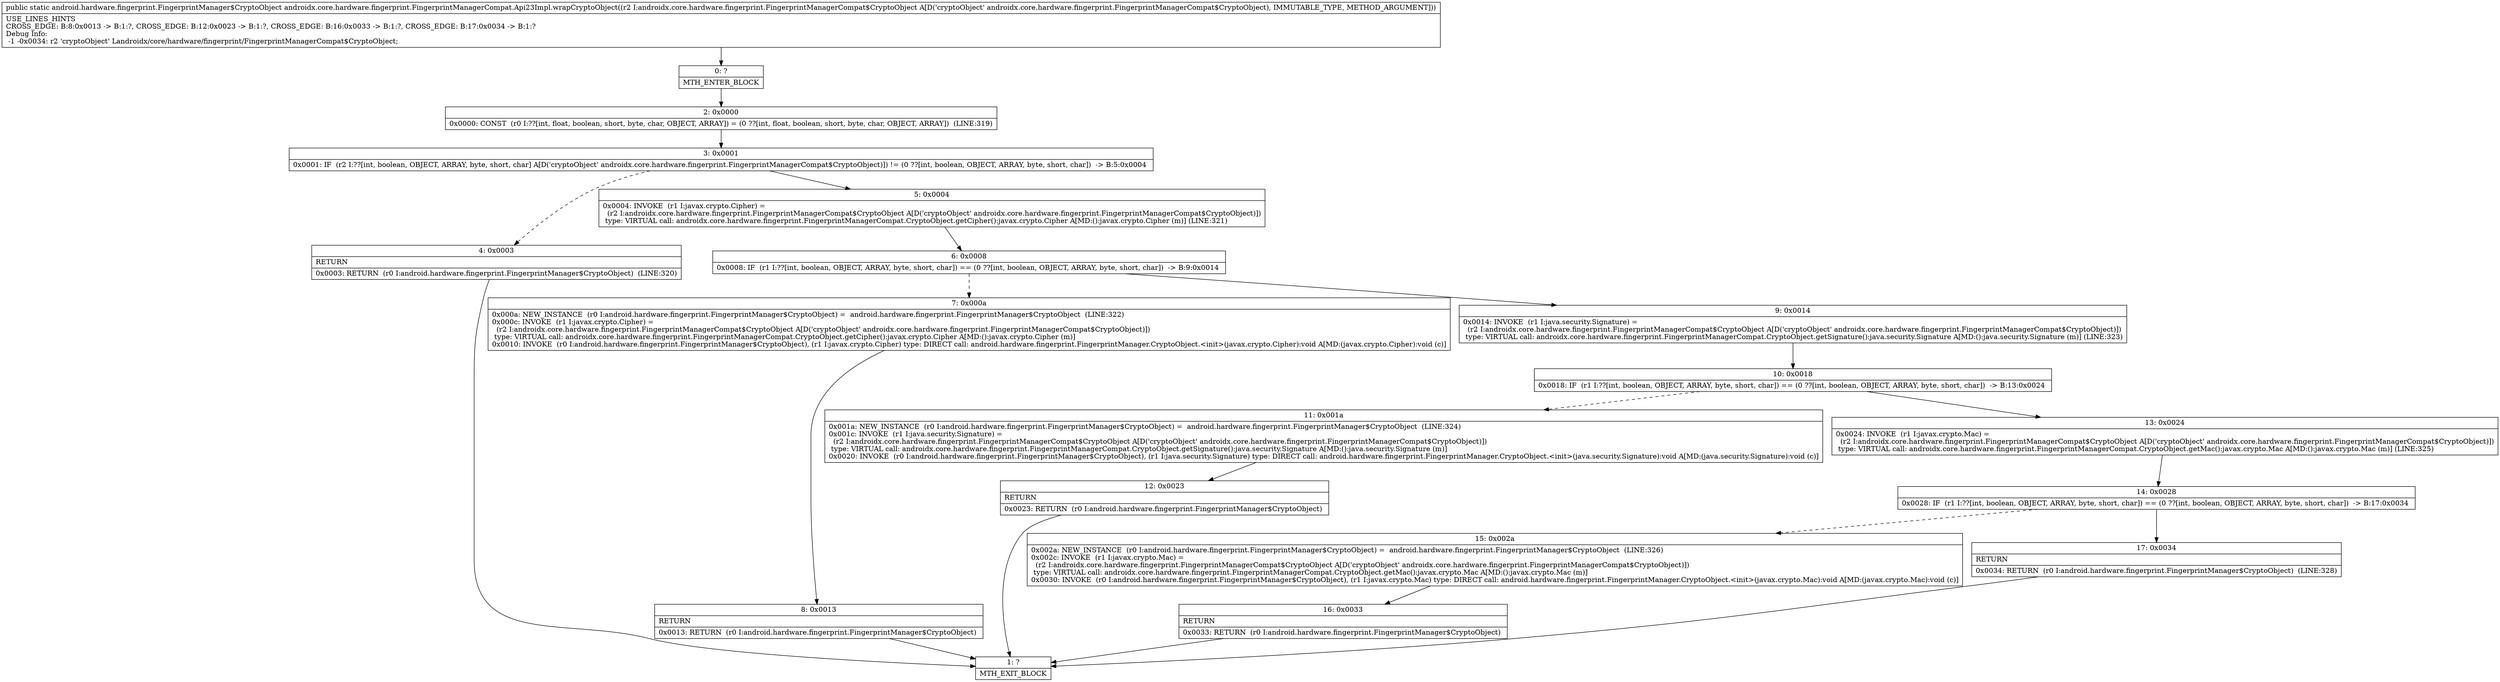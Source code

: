 digraph "CFG forandroidx.core.hardware.fingerprint.FingerprintManagerCompat.Api23Impl.wrapCryptoObject(Landroidx\/core\/hardware\/fingerprint\/FingerprintManagerCompat$CryptoObject;)Landroid\/hardware\/fingerprint\/FingerprintManager$CryptoObject;" {
Node_0 [shape=record,label="{0\:\ ?|MTH_ENTER_BLOCK\l}"];
Node_2 [shape=record,label="{2\:\ 0x0000|0x0000: CONST  (r0 I:??[int, float, boolean, short, byte, char, OBJECT, ARRAY]) = (0 ??[int, float, boolean, short, byte, char, OBJECT, ARRAY])  (LINE:319)\l}"];
Node_3 [shape=record,label="{3\:\ 0x0001|0x0001: IF  (r2 I:??[int, boolean, OBJECT, ARRAY, byte, short, char] A[D('cryptoObject' androidx.core.hardware.fingerprint.FingerprintManagerCompat$CryptoObject)]) != (0 ??[int, boolean, OBJECT, ARRAY, byte, short, char])  \-\> B:5:0x0004 \l}"];
Node_4 [shape=record,label="{4\:\ 0x0003|RETURN\l|0x0003: RETURN  (r0 I:android.hardware.fingerprint.FingerprintManager$CryptoObject)  (LINE:320)\l}"];
Node_1 [shape=record,label="{1\:\ ?|MTH_EXIT_BLOCK\l}"];
Node_5 [shape=record,label="{5\:\ 0x0004|0x0004: INVOKE  (r1 I:javax.crypto.Cipher) = \l  (r2 I:androidx.core.hardware.fingerprint.FingerprintManagerCompat$CryptoObject A[D('cryptoObject' androidx.core.hardware.fingerprint.FingerprintManagerCompat$CryptoObject)])\l type: VIRTUAL call: androidx.core.hardware.fingerprint.FingerprintManagerCompat.CryptoObject.getCipher():javax.crypto.Cipher A[MD:():javax.crypto.Cipher (m)] (LINE:321)\l}"];
Node_6 [shape=record,label="{6\:\ 0x0008|0x0008: IF  (r1 I:??[int, boolean, OBJECT, ARRAY, byte, short, char]) == (0 ??[int, boolean, OBJECT, ARRAY, byte, short, char])  \-\> B:9:0x0014 \l}"];
Node_7 [shape=record,label="{7\:\ 0x000a|0x000a: NEW_INSTANCE  (r0 I:android.hardware.fingerprint.FingerprintManager$CryptoObject) =  android.hardware.fingerprint.FingerprintManager$CryptoObject  (LINE:322)\l0x000c: INVOKE  (r1 I:javax.crypto.Cipher) = \l  (r2 I:androidx.core.hardware.fingerprint.FingerprintManagerCompat$CryptoObject A[D('cryptoObject' androidx.core.hardware.fingerprint.FingerprintManagerCompat$CryptoObject)])\l type: VIRTUAL call: androidx.core.hardware.fingerprint.FingerprintManagerCompat.CryptoObject.getCipher():javax.crypto.Cipher A[MD:():javax.crypto.Cipher (m)]\l0x0010: INVOKE  (r0 I:android.hardware.fingerprint.FingerprintManager$CryptoObject), (r1 I:javax.crypto.Cipher) type: DIRECT call: android.hardware.fingerprint.FingerprintManager.CryptoObject.\<init\>(javax.crypto.Cipher):void A[MD:(javax.crypto.Cipher):void (c)]\l}"];
Node_8 [shape=record,label="{8\:\ 0x0013|RETURN\l|0x0013: RETURN  (r0 I:android.hardware.fingerprint.FingerprintManager$CryptoObject) \l}"];
Node_9 [shape=record,label="{9\:\ 0x0014|0x0014: INVOKE  (r1 I:java.security.Signature) = \l  (r2 I:androidx.core.hardware.fingerprint.FingerprintManagerCompat$CryptoObject A[D('cryptoObject' androidx.core.hardware.fingerprint.FingerprintManagerCompat$CryptoObject)])\l type: VIRTUAL call: androidx.core.hardware.fingerprint.FingerprintManagerCompat.CryptoObject.getSignature():java.security.Signature A[MD:():java.security.Signature (m)] (LINE:323)\l}"];
Node_10 [shape=record,label="{10\:\ 0x0018|0x0018: IF  (r1 I:??[int, boolean, OBJECT, ARRAY, byte, short, char]) == (0 ??[int, boolean, OBJECT, ARRAY, byte, short, char])  \-\> B:13:0x0024 \l}"];
Node_11 [shape=record,label="{11\:\ 0x001a|0x001a: NEW_INSTANCE  (r0 I:android.hardware.fingerprint.FingerprintManager$CryptoObject) =  android.hardware.fingerprint.FingerprintManager$CryptoObject  (LINE:324)\l0x001c: INVOKE  (r1 I:java.security.Signature) = \l  (r2 I:androidx.core.hardware.fingerprint.FingerprintManagerCompat$CryptoObject A[D('cryptoObject' androidx.core.hardware.fingerprint.FingerprintManagerCompat$CryptoObject)])\l type: VIRTUAL call: androidx.core.hardware.fingerprint.FingerprintManagerCompat.CryptoObject.getSignature():java.security.Signature A[MD:():java.security.Signature (m)]\l0x0020: INVOKE  (r0 I:android.hardware.fingerprint.FingerprintManager$CryptoObject), (r1 I:java.security.Signature) type: DIRECT call: android.hardware.fingerprint.FingerprintManager.CryptoObject.\<init\>(java.security.Signature):void A[MD:(java.security.Signature):void (c)]\l}"];
Node_12 [shape=record,label="{12\:\ 0x0023|RETURN\l|0x0023: RETURN  (r0 I:android.hardware.fingerprint.FingerprintManager$CryptoObject) \l}"];
Node_13 [shape=record,label="{13\:\ 0x0024|0x0024: INVOKE  (r1 I:javax.crypto.Mac) = \l  (r2 I:androidx.core.hardware.fingerprint.FingerprintManagerCompat$CryptoObject A[D('cryptoObject' androidx.core.hardware.fingerprint.FingerprintManagerCompat$CryptoObject)])\l type: VIRTUAL call: androidx.core.hardware.fingerprint.FingerprintManagerCompat.CryptoObject.getMac():javax.crypto.Mac A[MD:():javax.crypto.Mac (m)] (LINE:325)\l}"];
Node_14 [shape=record,label="{14\:\ 0x0028|0x0028: IF  (r1 I:??[int, boolean, OBJECT, ARRAY, byte, short, char]) == (0 ??[int, boolean, OBJECT, ARRAY, byte, short, char])  \-\> B:17:0x0034 \l}"];
Node_15 [shape=record,label="{15\:\ 0x002a|0x002a: NEW_INSTANCE  (r0 I:android.hardware.fingerprint.FingerprintManager$CryptoObject) =  android.hardware.fingerprint.FingerprintManager$CryptoObject  (LINE:326)\l0x002c: INVOKE  (r1 I:javax.crypto.Mac) = \l  (r2 I:androidx.core.hardware.fingerprint.FingerprintManagerCompat$CryptoObject A[D('cryptoObject' androidx.core.hardware.fingerprint.FingerprintManagerCompat$CryptoObject)])\l type: VIRTUAL call: androidx.core.hardware.fingerprint.FingerprintManagerCompat.CryptoObject.getMac():javax.crypto.Mac A[MD:():javax.crypto.Mac (m)]\l0x0030: INVOKE  (r0 I:android.hardware.fingerprint.FingerprintManager$CryptoObject), (r1 I:javax.crypto.Mac) type: DIRECT call: android.hardware.fingerprint.FingerprintManager.CryptoObject.\<init\>(javax.crypto.Mac):void A[MD:(javax.crypto.Mac):void (c)]\l}"];
Node_16 [shape=record,label="{16\:\ 0x0033|RETURN\l|0x0033: RETURN  (r0 I:android.hardware.fingerprint.FingerprintManager$CryptoObject) \l}"];
Node_17 [shape=record,label="{17\:\ 0x0034|RETURN\l|0x0034: RETURN  (r0 I:android.hardware.fingerprint.FingerprintManager$CryptoObject)  (LINE:328)\l}"];
MethodNode[shape=record,label="{public static android.hardware.fingerprint.FingerprintManager$CryptoObject androidx.core.hardware.fingerprint.FingerprintManagerCompat.Api23Impl.wrapCryptoObject((r2 I:androidx.core.hardware.fingerprint.FingerprintManagerCompat$CryptoObject A[D('cryptoObject' androidx.core.hardware.fingerprint.FingerprintManagerCompat$CryptoObject), IMMUTABLE_TYPE, METHOD_ARGUMENT]))  | USE_LINES_HINTS\lCROSS_EDGE: B:8:0x0013 \-\> B:1:?, CROSS_EDGE: B:12:0x0023 \-\> B:1:?, CROSS_EDGE: B:16:0x0033 \-\> B:1:?, CROSS_EDGE: B:17:0x0034 \-\> B:1:?\lDebug Info:\l  \-1 \-0x0034: r2 'cryptoObject' Landroidx\/core\/hardware\/fingerprint\/FingerprintManagerCompat$CryptoObject;\l}"];
MethodNode -> Node_0;Node_0 -> Node_2;
Node_2 -> Node_3;
Node_3 -> Node_4[style=dashed];
Node_3 -> Node_5;
Node_4 -> Node_1;
Node_5 -> Node_6;
Node_6 -> Node_7[style=dashed];
Node_6 -> Node_9;
Node_7 -> Node_8;
Node_8 -> Node_1;
Node_9 -> Node_10;
Node_10 -> Node_11[style=dashed];
Node_10 -> Node_13;
Node_11 -> Node_12;
Node_12 -> Node_1;
Node_13 -> Node_14;
Node_14 -> Node_15[style=dashed];
Node_14 -> Node_17;
Node_15 -> Node_16;
Node_16 -> Node_1;
Node_17 -> Node_1;
}

